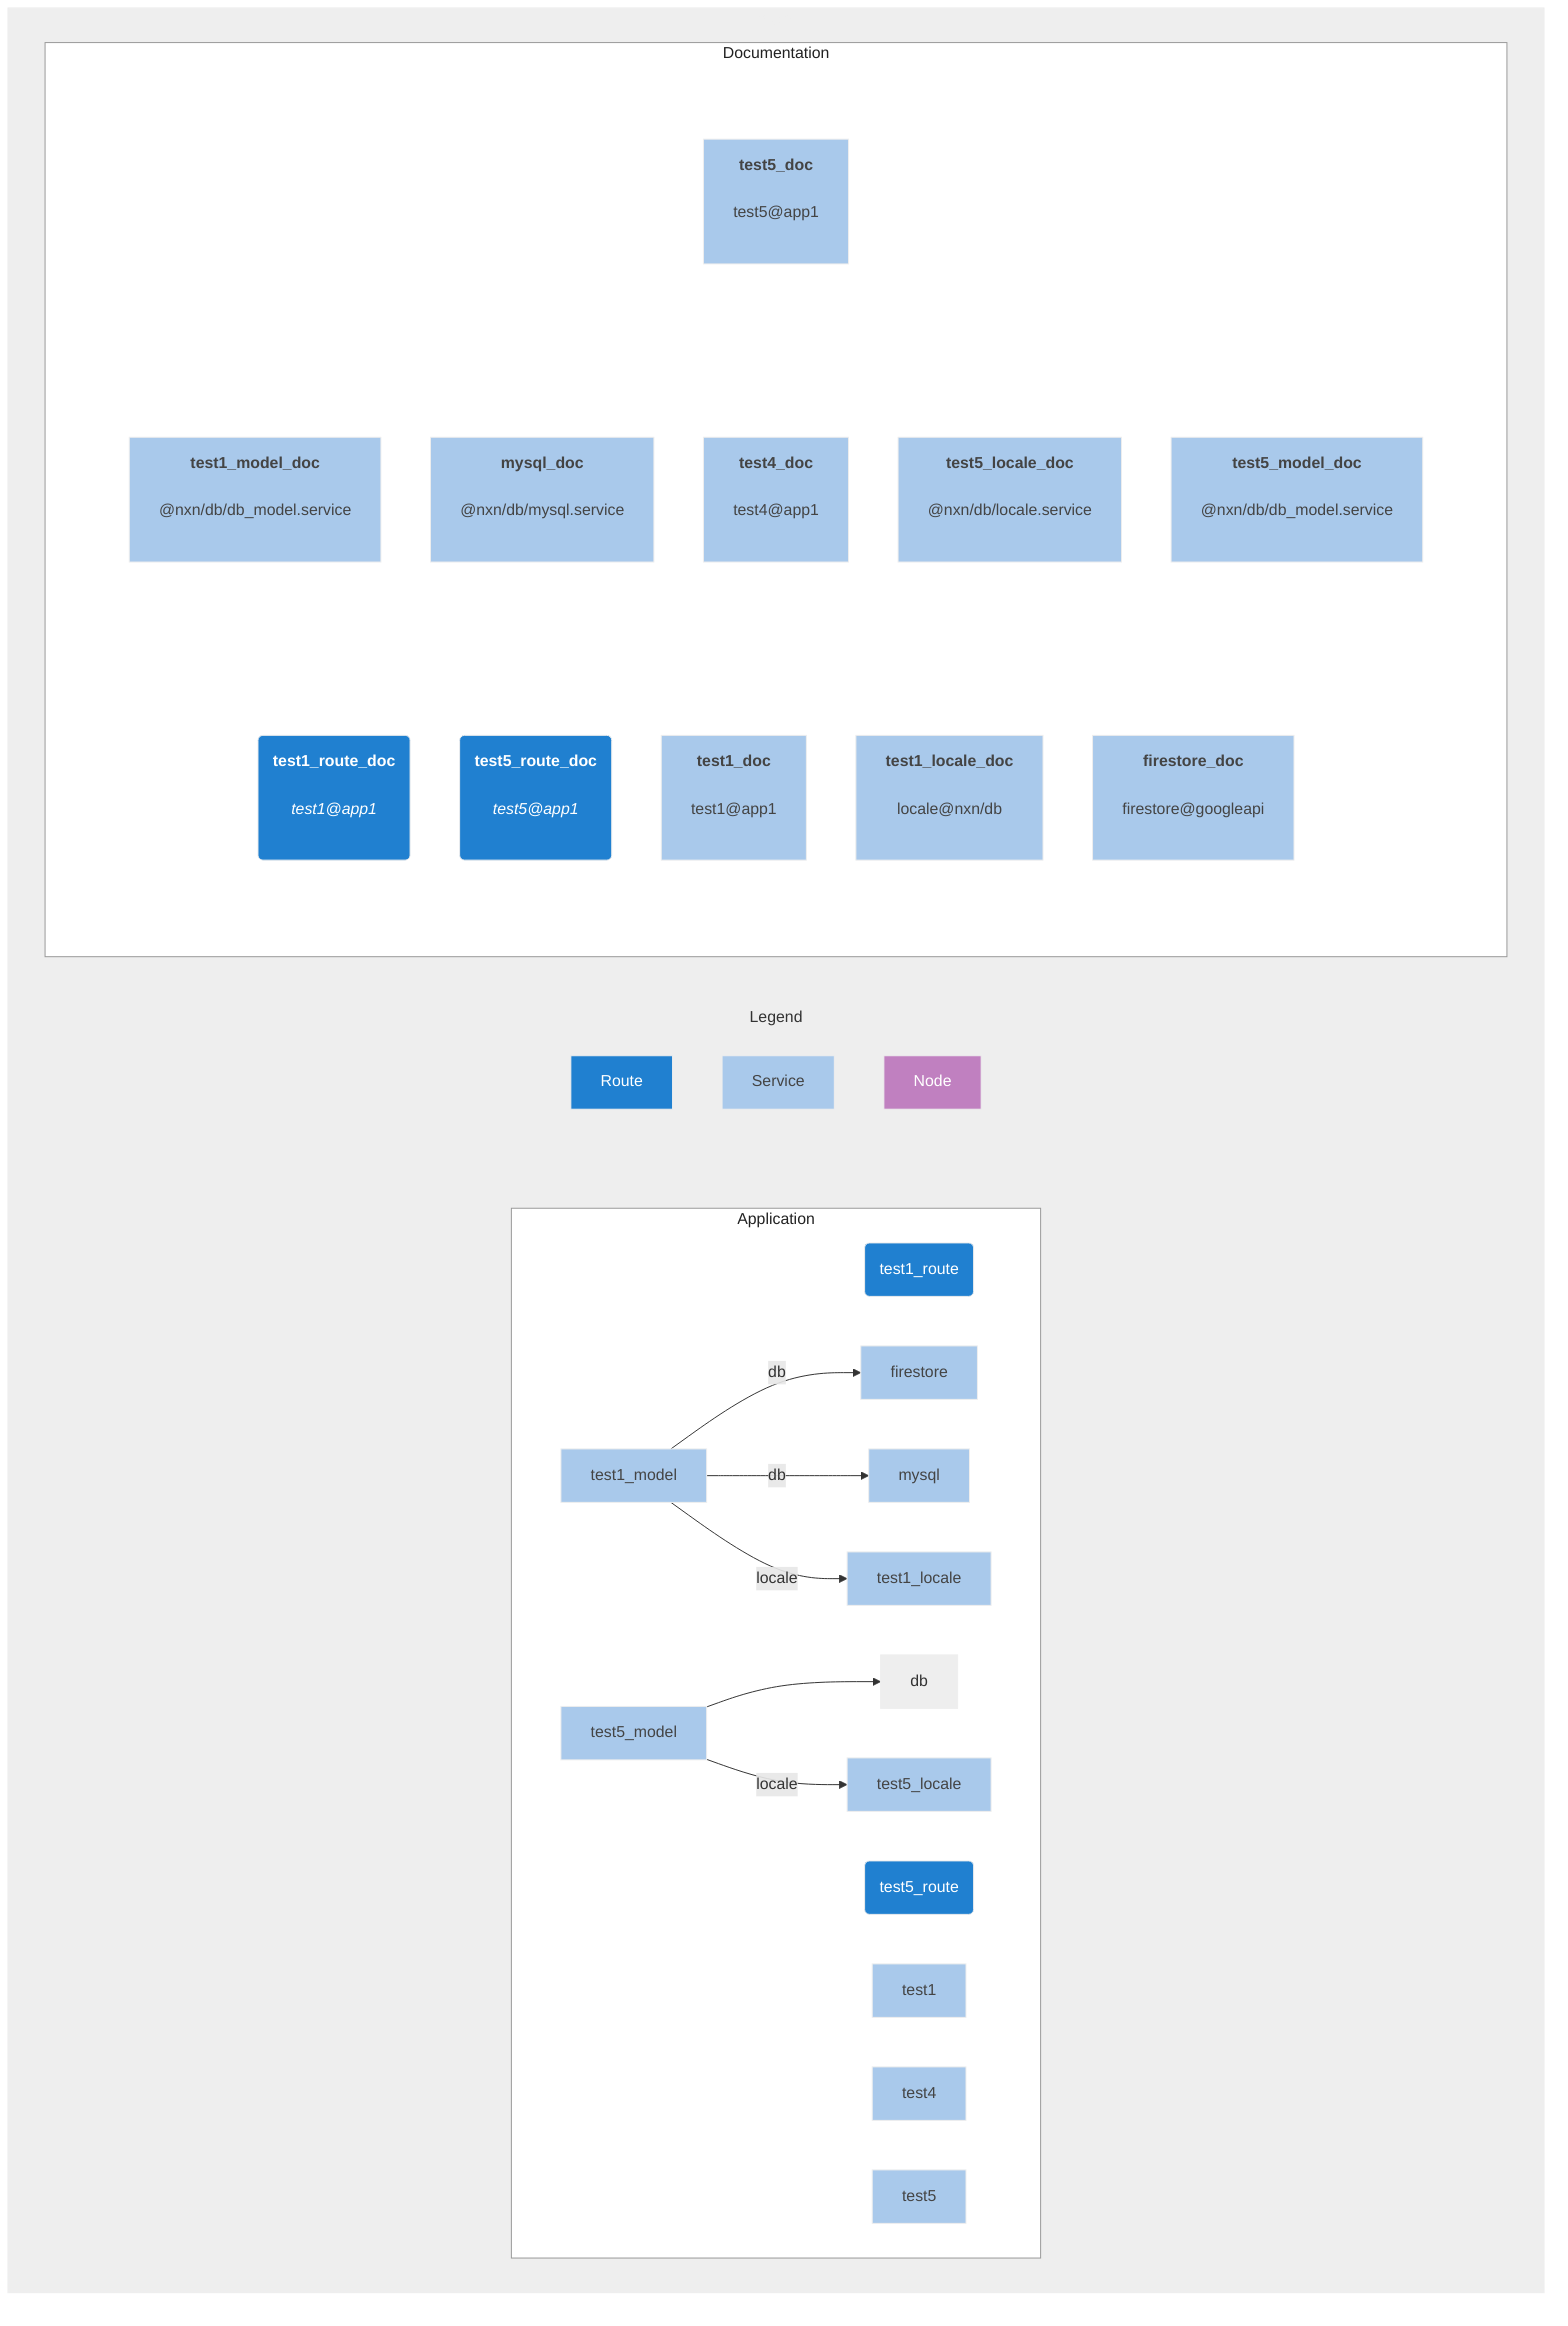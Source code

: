 graph TB;
subgraph main

subgraph Application
    direction LR;
    classDef node fill:#eee,stroke:#eee,color:#333
    classDef route fill:#2080D0,stroke:#eee,color:#fff
    classDef nod fill:#C080C0,stroke:#eee,color:#fff
    classDef service fill:#A9C9EB,stroke:#eee,color:#444
    test1_route("test1_route"):::route
    test5_route("test5_route"):::route
    test1["test1"]:::service
    test1_locale["test1_locale"]:::service
    firestore["firestore"]:::service
    test1_model["test1_model"]:::service
    test1_model -- db -->firestore;
    test1_model -- db -->mysql;
    test1_model -- locale -->test1_locale;
    mysql["mysql"]:::service
    test4["test4"]:::service
    test5_locale["test5_locale"]:::service
    test5_model["test5_model"]:::service
    test5_model --> db;
    test5_model -- locale -->test5_locale;
    test5["test5"]:::service
end

subgraph Legend
    Route:::route
    Service:::service
    Node:::nod
end

subgraph Documentation
    direction LR;
    classDef node fill:#eee,stroke:#eee,color:#333
    classDef route fill:#2080D0,stroke:#eee,color:#fff
    classDef nod fill:#C080C0,stroke:#eee,color:#fff
    classDef service fill:#A9C9EB,stroke:#eee,color:#444


subgraph Documentation_0
direction TB;
    test1_route_doc("<b>test1_route_doc</b><br><br><i>test1@app1</i><br><br>"):::route

    test5_route_doc("<b>test5_route_doc</b><br><br><i>test5@app1</i><br><br>"):::route

    test1_doc["<b>test1_doc</b><br><br>test1@app1<br><br>"]:::service

    test1_locale_doc["<b>test1_locale_doc</b><br><br>locale@nxn/db<br><br>"]:::service

    firestore_doc["<b>firestore_doc</b><br><br>firestore@googleapi<br><br>"]:::service

end
style Documentation_0 fill:#fff,stroke:#fff,color:#fff

subgraph Documentation_1
direction TB;
    test1_model_doc["<b>test1_model_doc</b><br><br>@nxn/db/db_model.service<br><br>"]:::service

    mysql_doc["<b>mysql_doc</b><br><br>@nxn/db/mysql.service<br><br>"]:::service

    test4_doc["<b>test4_doc</b><br><br>test4@app1<br><br>"]:::service

    test5_locale_doc["<b>test5_locale_doc</b><br><br>@nxn/db/locale.service<br><br>"]:::service

    test5_model_doc["<b>test5_model_doc</b><br><br>@nxn/db/db_model.service<br><br>"]:::service

end
style Documentation_1 fill:#fff,stroke:#fff,color:#fff

subgraph Documentation_2
direction TB;
    test5_doc["<b>test5_doc</b><br><br>test5@app1<br><br>"]:::service

end
style Documentation_2 fill:#fff,stroke:#fff,color:#fff
end



end


style Application fill:#fff,stroke:#999,color:#222
style Documentation fill:#fff,stroke:#999,color:#222
style Legend fill:#eee,stroke:#eee,color:#333
style main fill:#eee,stroke:#eee,color:#eee